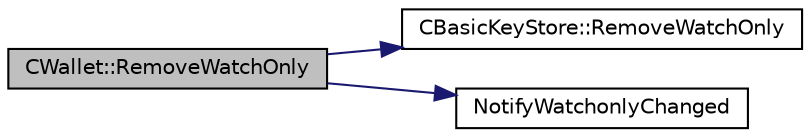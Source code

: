 digraph "CWallet::RemoveWatchOnly"
{
  edge [fontname="Helvetica",fontsize="10",labelfontname="Helvetica",labelfontsize="10"];
  node [fontname="Helvetica",fontsize="10",shape=record];
  rankdir="LR";
  Node3200 [label="CWallet::RemoveWatchOnly",height=0.2,width=0.4,color="black", fillcolor="grey75", style="filled", fontcolor="black"];
  Node3200 -> Node3201 [color="midnightblue",fontsize="10",style="solid",fontname="Helvetica"];
  Node3201 [label="CBasicKeyStore::RemoveWatchOnly",height=0.2,width=0.4,color="black", fillcolor="white", style="filled",URL="$db/db1/class_c_basic_key_store.html#a20c0eccf943d6d16e24c6e2fb63fb527"];
  Node3200 -> Node3202 [color="midnightblue",fontsize="10",style="solid",fontname="Helvetica"];
  Node3202 [label="NotifyWatchonlyChanged",height=0.2,width=0.4,color="black", fillcolor="white", style="filled",URL="$d8/d9b/walletmodel_8cpp.html#a6c9555da4fe0c7643b7ea96f8bc2475b"];
}
